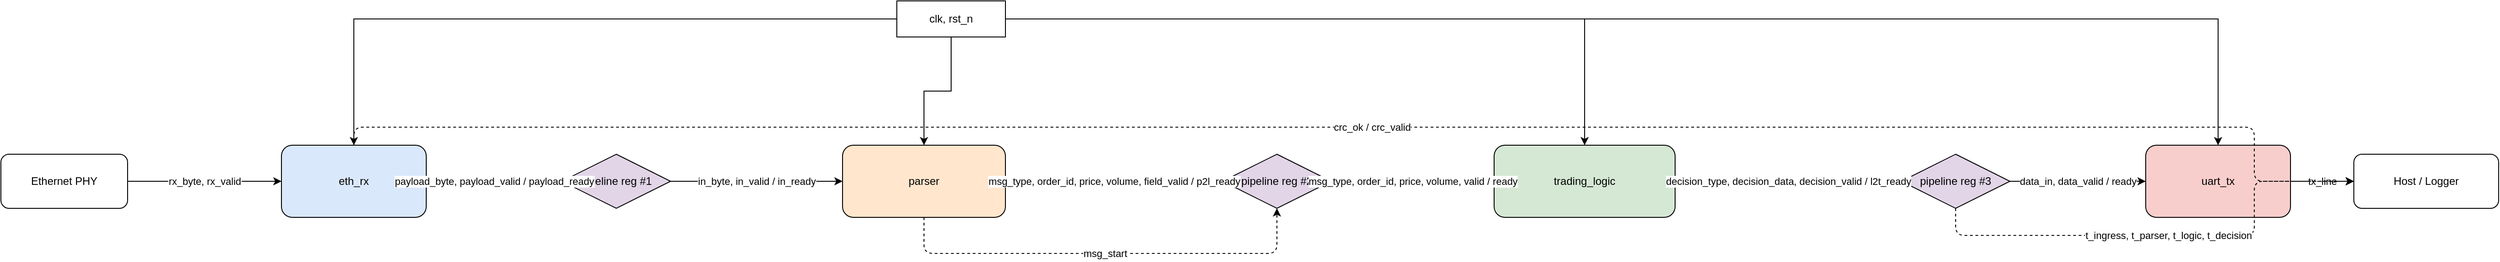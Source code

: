 <mxfile version="28.0.7">
  <diagram name="Page-1" id="J_EEAmPL-U2qeaOY9AWo">
    <mxGraphModel dx="3405" dy="1444" grid="1" gridSize="10" guides="1" tooltips="1" connect="1" arrows="1" fold="1" page="1" pageScale="1" pageWidth="827" pageHeight="1169" math="0" shadow="0">
      <root>
        <mxCell id="0"/>
        <mxCell id="1" parent="0"/>

        <!-- Clock / reset -->
        <mxCell id="clk_rst" value="clk, rst_n" style="rounded=0;whiteSpace=wrap;html=1;strokeWidth=1;" vertex="1" parent="1">
          <mxGeometry x="600" y="40" width="120" height="40" as="geometry"/>
        </mxCell>

        <!-- Source / Sink -->
        <mxCell id="phy" value="Ethernet PHY" style="rounded=1;whiteSpace=wrap;html=1;strokeWidth=1;" vertex="1" parent="1">
          <mxGeometry x="-390" y="210" width="140" height="60" as="geometry"/>
        </mxCell>
        <mxCell id="host" value="Host / Logger" style="rounded=1;whiteSpace=wrap;html=1;strokeWidth=1;" vertex="1" parent="1">
          <mxGeometry x="2210" y="210" width="160" height="60" as="geometry"/>
        </mxCell>

        <!-- Blocks -->
        <mxCell id="eth_rx" value="eth_rx" style="rounded=1;whiteSpace=wrap;html=1;fillColor=#DAE8FC;strokeWidth=1;" vertex="1" parent="1">
          <mxGeometry x="-80" y="200" width="160" height="80" as="geometry"/>
        </mxCell>
        <mxCell id="pipe1" value="pipeline reg #1" style="shape=rhombus;whiteSpace=wrap;html=1;fillColor=#E1D5E7;strokeWidth=1;" vertex="1" parent="1">
          <mxGeometry x="230" y="210" width="120" height="60" as="geometry"/>
        </mxCell>
        <mxCell id="parser" value="parser" style="rounded=1;whiteSpace=wrap;html=1;fillColor=#FFE6CC;strokeWidth=1;" vertex="1" parent="1">
          <mxGeometry x="540" y="200" width="180" height="80" as="geometry"/>
        </mxCell>
        <mxCell id="pipe2" value="pipeline reg #2" style="shape=rhombus;whiteSpace=wrap;html=1;fillColor=#E1D5E7;strokeWidth=1;" vertex="1" parent="1">
          <mxGeometry x="960" y="210" width="120" height="60" as="geometry"/>
        </mxCell>
        <mxCell id="logic" value="trading_logic" style="rounded=1;whiteSpace=wrap;html=1;fillColor=#D5E8D4;strokeWidth=1;" vertex="1" parent="1">
          <mxGeometry x="1260" y="200" width="200" height="80" as="geometry"/>
        </mxCell>
        <mxCell id="pipe3" value="pipeline reg #3" style="shape=rhombus;whiteSpace=wrap;html=1;fillColor=#E1D5E7;strokeWidth=1;" vertex="1" parent="1">
          <mxGeometry x="1710" y="210" width="120" height="60" as="geometry"/>
        </mxCell>
        <mxCell id="uart" value="uart_tx" style="rounded=1;whiteSpace=wrap;html=1;fillColor=#F8CECC;strokeWidth=1;" vertex="1" parent="1">
          <mxGeometry x="1980" y="200" width="160" height="80" as="geometry"/>
        </mxCell>

        <!-- Clock distribution -->
        <mxCell id="clk_to_eth" style="edgeStyle=orthogonalEdgeStyle;rounded=0;html=1;arrowhead=none;" edge="1" parent="1" source="clk_rst" target="eth_rx">
          <mxGeometry relative="1" as="geometry"/>
        </mxCell>
        <mxCell id="clk_to_parser" style="edgeStyle=orthogonalEdgeStyle;rounded=0;html=1;arrowhead=none;" edge="1" parent="1" source="clk_rst" target="parser">
          <mxGeometry relative="1" as="geometry"/>
        </mxCell>
        <mxCell id="clk_to_logic" style="edgeStyle=orthogonalEdgeStyle;rounded=0;html=1;arrowhead=none;" edge="1" parent="1" source="clk_rst" target="logic">
          <mxGeometry relative="1" as="geometry"/>
        </mxCell>
        <mxCell id="clk_to_uart" style="edgeStyle=orthogonalEdgeStyle;rounded=0;html=1;arrowhead=none;" edge="1" parent="1" source="clk_rst" target="uart">
          <mxGeometry relative="1" as="geometry"/>
        </mxCell>

        <!-- PHY -> eth_rx -->
        <mxCell id="e_phy_eth" value="rx_byte, rx_valid" style="edgeStyle=orthogonalEdgeStyle;html=1;" edge="1" parent="1" source="phy" target="eth_rx">
          <mxGeometry relative="1" as="geometry"/>
        </mxCell>

        <!-- eth_rx -> pipe1 -->
        <mxCell id="e_eth_pipe1" value="payload_byte, payload_valid / payload_ready" style="edgeStyle=orthogonalEdgeStyle;html=1;" edge="1" parent="1" source="eth_rx" target="pipe1">
          <mxGeometry relative="1" as="geometry">
            <Array as="points">
              <mxPoint x="230" y="240"/>
            </Array>
          </mxGeometry>
        </mxCell>

        <!-- pipe1 -> parser -->
        <mxCell id="e_pipe1_parser" value="in_byte, in_valid / in_ready" style="edgeStyle=orthogonalEdgeStyle;html=1;" edge="1" parent="1" source="pipe1" target="parser">
          <mxGeometry relative="1" as="geometry">
            <Array as="points">
              <mxPoint x="470" y="240"/>
            </Array>
          </mxGeometry>
        </mxCell>

        <!-- parser -> pipe2 -->
        <mxCell id="e_parser_pipe2" value="msg_type, order_id, price, volume, field_valid / p2l_ready" style="edgeStyle=orthogonalEdgeStyle;html=1;exitX=1;exitY=0.5;exitDx=0;exitDy=0;entryX=0;entryY=0.5;entryDx=0;entryDy=0;" edge="1" parent="1" source="parser" target="pipe2">
          <mxGeometry relative="1" as="geometry">
            <Array as="points">
              <mxPoint x="960" y="240"/>
            </Array>
          </mxGeometry>
        </mxCell>

        <!-- pipe2 -> trading_logic -->
        <mxCell id="e_pipe2_logic" value="msg_type, order_id, price, volume, valid / ready" style="edgeStyle=orthogonalEdgeStyle;html=1;" edge="1" parent="1" source="pipe2" target="logic">
          <mxGeometry relative="1" as="geometry">
            <Array as="points">
              <mxPoint x="1110" y="240"/>
            </Array>
          </mxGeometry>
        </mxCell>

        <!-- trading_logic -> pipe3 -->
        <mxCell id="e_logic_pipe3" value="decision_type, decision_data, decision_valid / l2t_ready" style="edgeStyle=orthogonalEdgeStyle;html=1;" edge="1" parent="1" source="logic" target="pipe3">
          <mxGeometry relative="1" as="geometry">
            <Array as="points">
              <mxPoint x="1710" y="240"/>
            </Array>
          </mxGeometry>
        </mxCell>

        <!-- pipe3 -> uart -->
        <mxCell id="e_pipe3_uart" value="data_in, data_valid / ready" style="edgeStyle=orthogonalEdgeStyle;html=1;" edge="1" parent="1" source="pipe3" target="uart">
          <mxGeometry relative="1" as="geometry">
            <Array as="points">
              <mxPoint x="1820" y="240"/>
            </Array>
          </mxGeometry>
        </mxCell>

        <!-- uart -> host -->
        <mxCell id="e_uart_host" value="tx_line" style="edgeStyle=orthogonalEdgeStyle;html=1;" edge="1" parent="1" source="uart" target="host">
          <mxGeometry relative="1" as="geometry"/>
        </mxCell>

        <!-- CRC tap: eth_rx -> host -->
        <mxCell id="e_crc_tap" value="crc_ok / crc_valid" style="edgeStyle=orthogonalEdgeStyle;html=1;dashed=1;" edge="1" parent="1" source="eth_rx" target="host">
          <mxGeometry relative="1" as="geometry">
            <Array as="points">
              <mxPoint x="2100" y="180"/>
            </Array>
          </mxGeometry>
        </mxCell>

        <!-- Timestamp tap: pipe3 -> host (aggregated) -->
        <mxCell id="e_ts_tap" value="t_ingress, t_parser, t_logic, t_decision" style="edgeStyle=orthogonalEdgeStyle;html=1;dashed=1;" edge="1" parent="1" source="pipe3" target="host">
          <mxGeometry relative="1" as="geometry">
            <Array as="points">
              <mxPoint x="2100" y="300"/>
            </Array>
          </mxGeometry>
        </mxCell>

        <!-- msg_start from parser (for ingress tagging) to pipe2 (shown as dashed) -->
        <mxCell id="e_msg_start" value="msg_start" style="edgeStyle=orthogonalEdgeStyle;html=1;dashed=1;entryX=0.5;entryY=1;entryDx=0;entryDy=0;" edge="1" parent="1" source="parser" target="pipe2">
          <mxGeometry relative="1" as="geometry">
            <Array as="points">
              <mxPoint x="750" y="320"/>
              <mxPoint x="1010" y="320"/>
            </Array>
          </mxGeometry>
        </mxCell>

      </root>
    </mxGraphModel>
  </diagram>
</mxfile>
